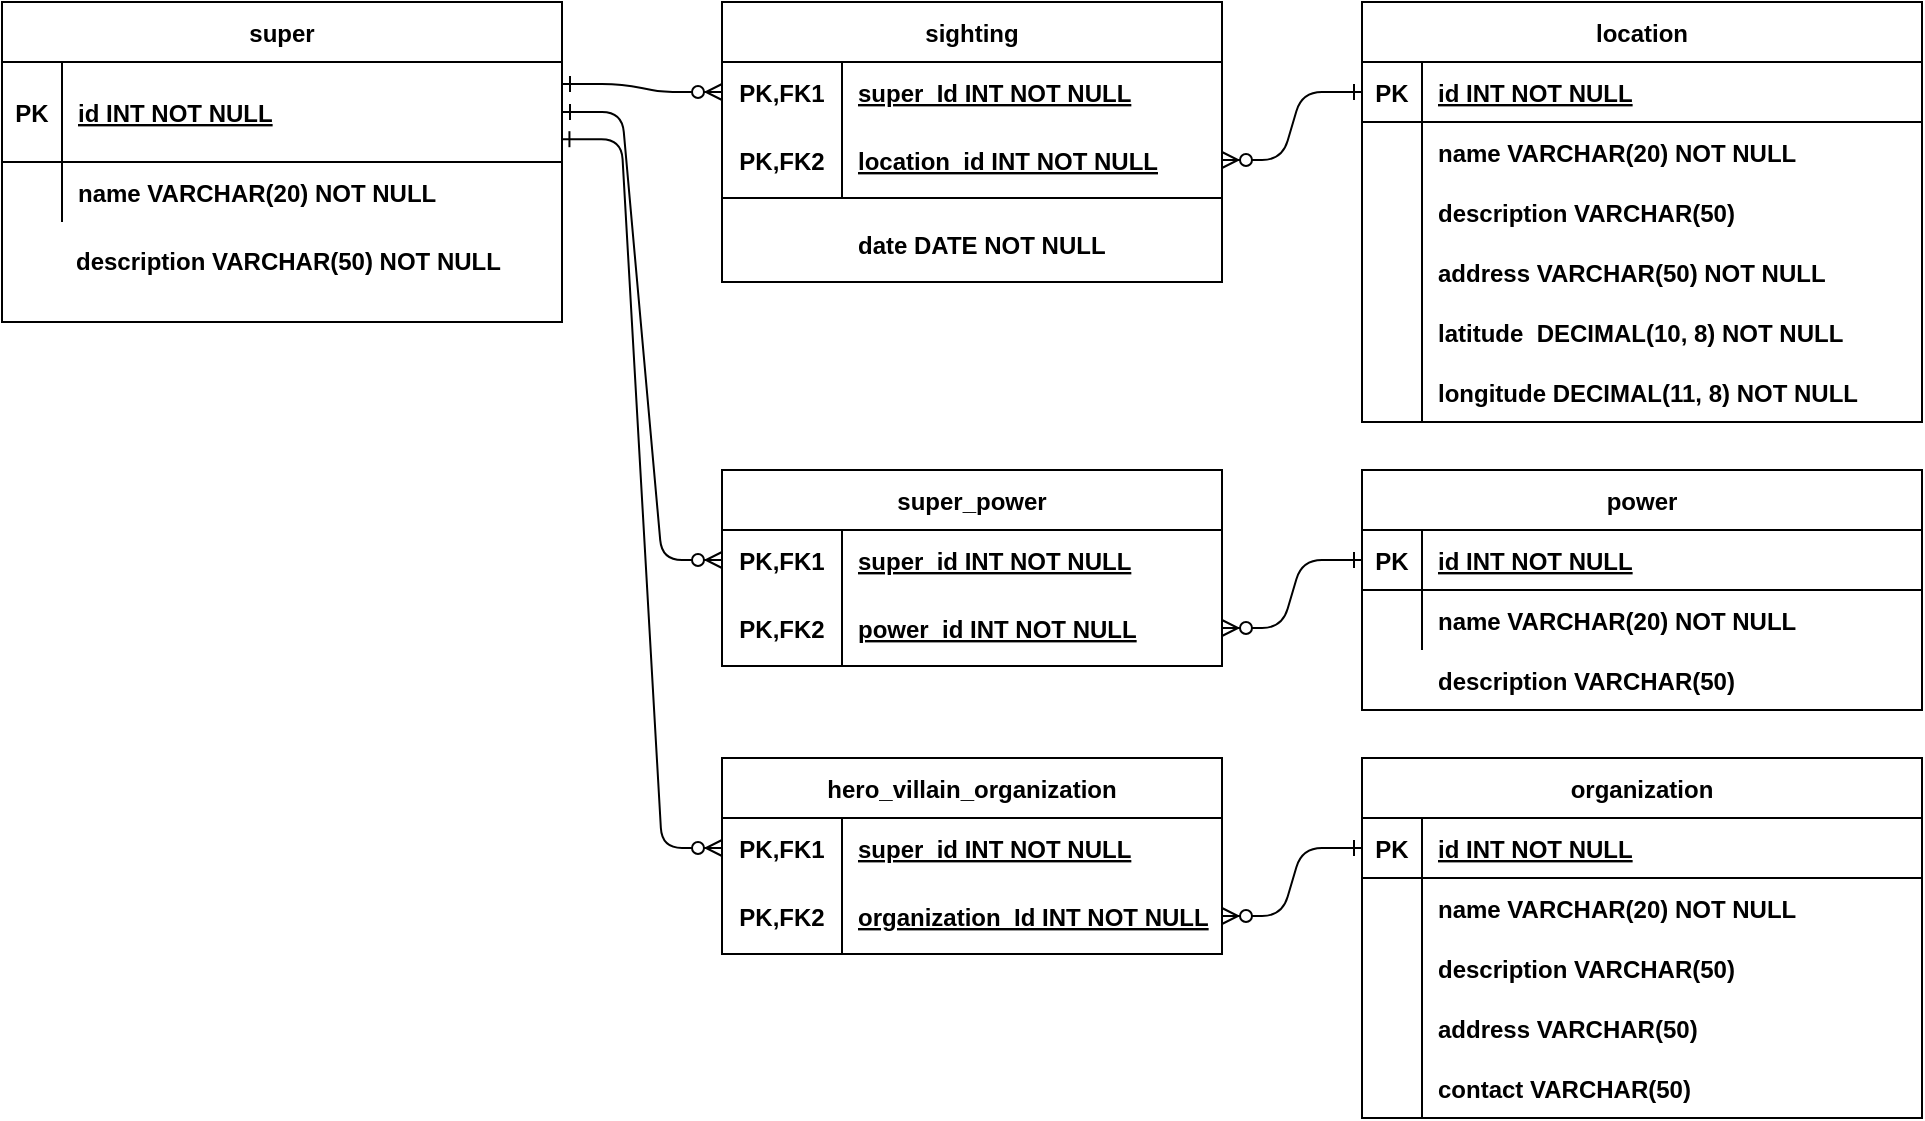 <mxfile version="14.1.8" type="device"><diagram id="R2lEEEUBdFMjLlhIrx00" name="Page-1"><mxGraphModel dx="1422" dy="794" grid="1" gridSize="10" guides="1" tooltips="1" connect="1" arrows="1" fold="1" page="1" pageScale="1" pageWidth="850" pageHeight="1100" math="0" shadow="0" extFonts="Permanent Marker^https://fonts.googleapis.com/css?family=Permanent+Marker"><root><mxCell id="0"/><mxCell id="1" parent="0"/><mxCell id="R4He-SMQljCoHAdnHhDQ-23" value="" style="edgeStyle=entityRelationEdgeStyle;endArrow=ERzeroToMany;startArrow=ERone;endFill=1;startFill=0;entryX=1;entryY=0.5;entryDx=0;entryDy=0;exitX=0;exitY=0.5;exitDx=0;exitDy=0;" parent="1" source="R4He-SMQljCoHAdnHhDQ-25" target="R4He-SMQljCoHAdnHhDQ-60" edge="1"><mxGeometry width="100" height="100" relative="1" as="geometry"><mxPoint x="840" y="577" as="sourcePoint"/><mxPoint x="180" y="423" as="targetPoint"/></mxGeometry></mxCell><mxCell id="R4He-SMQljCoHAdnHhDQ-24" value="organization" style="shape=table;startSize=30;container=1;collapsible=1;childLayout=tableLayout;fixedRows=1;rowLines=0;fontStyle=1;align=center;resizeLast=1;" parent="1" vertex="1"><mxGeometry x="840" y="498" width="280" height="180" as="geometry"/></mxCell><mxCell id="R4He-SMQljCoHAdnHhDQ-25" value="" style="shape=partialRectangle;collapsible=0;dropTarget=0;pointerEvents=0;fillColor=none;points=[[0,0.5],[1,0.5]];portConstraint=eastwest;top=0;left=0;right=0;bottom=1;" parent="R4He-SMQljCoHAdnHhDQ-24" vertex="1"><mxGeometry y="30" width="280" height="30" as="geometry"/></mxCell><mxCell id="R4He-SMQljCoHAdnHhDQ-26" value="PK" style="shape=partialRectangle;overflow=hidden;connectable=0;fillColor=none;top=0;left=0;bottom=0;right=0;fontStyle=1;" parent="R4He-SMQljCoHAdnHhDQ-25" vertex="1"><mxGeometry width="30" height="30" as="geometry"/></mxCell><mxCell id="R4He-SMQljCoHAdnHhDQ-27" value="id INT NOT NULL" style="shape=partialRectangle;overflow=hidden;connectable=0;fillColor=none;top=0;left=0;bottom=0;right=0;align=left;spacingLeft=6;fontStyle=5;" parent="R4He-SMQljCoHAdnHhDQ-25" vertex="1"><mxGeometry x="30" width="250" height="30" as="geometry"/></mxCell><mxCell id="R4He-SMQljCoHAdnHhDQ-28" value="" style="shape=partialRectangle;collapsible=0;dropTarget=0;pointerEvents=0;fillColor=none;points=[[0,0.5],[1,0.5]];portConstraint=eastwest;top=0;left=0;right=0;bottom=0;" parent="R4He-SMQljCoHAdnHhDQ-24" vertex="1"><mxGeometry y="60" width="280" height="30" as="geometry"/></mxCell><mxCell id="R4He-SMQljCoHAdnHhDQ-29" value="" style="shape=partialRectangle;overflow=hidden;connectable=0;fillColor=none;top=0;left=0;bottom=0;right=0;" parent="R4He-SMQljCoHAdnHhDQ-28" vertex="1"><mxGeometry width="30" height="30" as="geometry"/></mxCell><mxCell id="R4He-SMQljCoHAdnHhDQ-30" value="name VARCHAR(20) NOT NULL" style="shape=partialRectangle;overflow=hidden;connectable=0;fillColor=none;top=0;left=0;bottom=0;right=0;align=left;spacingLeft=6;fontStyle=1" parent="R4He-SMQljCoHAdnHhDQ-28" vertex="1"><mxGeometry x="30" width="250" height="30" as="geometry"/></mxCell><mxCell id="R4He-SMQljCoHAdnHhDQ-31" value="" style="shape=partialRectangle;collapsible=0;dropTarget=0;pointerEvents=0;fillColor=none;points=[[0,0.5],[1,0.5]];portConstraint=eastwest;top=0;left=0;right=0;bottom=0;" parent="R4He-SMQljCoHAdnHhDQ-24" vertex="1"><mxGeometry y="90" width="280" height="30" as="geometry"/></mxCell><mxCell id="R4He-SMQljCoHAdnHhDQ-32" value="" style="shape=partialRectangle;overflow=hidden;connectable=0;fillColor=none;top=0;left=0;bottom=0;right=0;" parent="R4He-SMQljCoHAdnHhDQ-31" vertex="1"><mxGeometry width="30" height="30" as="geometry"/></mxCell><mxCell id="R4He-SMQljCoHAdnHhDQ-33" value="description VARCHAR(50)" style="shape=partialRectangle;overflow=hidden;connectable=0;fillColor=none;top=0;left=0;bottom=0;right=0;align=left;spacingLeft=6;fontStyle=1" parent="R4He-SMQljCoHAdnHhDQ-31" vertex="1"><mxGeometry x="30" width="250" height="30" as="geometry"/></mxCell><mxCell id="R4He-SMQljCoHAdnHhDQ-34" value="" style="shape=partialRectangle;collapsible=0;dropTarget=0;pointerEvents=0;fillColor=none;points=[[0,0.5],[1,0.5]];portConstraint=eastwest;top=0;left=0;right=0;bottom=0;" parent="R4He-SMQljCoHAdnHhDQ-24" vertex="1"><mxGeometry y="120" width="280" height="30" as="geometry"/></mxCell><mxCell id="R4He-SMQljCoHAdnHhDQ-35" value="" style="shape=partialRectangle;overflow=hidden;connectable=0;fillColor=none;top=0;left=0;bottom=0;right=0;" parent="R4He-SMQljCoHAdnHhDQ-34" vertex="1"><mxGeometry width="30" height="30" as="geometry"/></mxCell><mxCell id="R4He-SMQljCoHAdnHhDQ-36" value="address VARCHAR(50)" style="shape=partialRectangle;overflow=hidden;connectable=0;fillColor=none;top=0;left=0;bottom=0;right=0;align=left;spacingLeft=6;fontStyle=1" parent="R4He-SMQljCoHAdnHhDQ-34" vertex="1"><mxGeometry x="30" width="250" height="30" as="geometry"/></mxCell><mxCell id="R4He-SMQljCoHAdnHhDQ-37" value="" style="shape=partialRectangle;collapsible=0;dropTarget=0;pointerEvents=0;fillColor=none;points=[[0,0.5],[1,0.5]];portConstraint=eastwest;top=0;left=0;right=0;bottom=0;" parent="R4He-SMQljCoHAdnHhDQ-24" vertex="1"><mxGeometry y="150" width="280" height="30" as="geometry"/></mxCell><mxCell id="R4He-SMQljCoHAdnHhDQ-38" value="" style="shape=partialRectangle;overflow=hidden;connectable=0;fillColor=none;top=0;left=0;bottom=0;right=0;" parent="R4He-SMQljCoHAdnHhDQ-37" vertex="1"><mxGeometry width="30" height="30" as="geometry"/></mxCell><mxCell id="R4He-SMQljCoHAdnHhDQ-39" value="contact VARCHAR(50)" style="shape=partialRectangle;overflow=hidden;connectable=0;fillColor=none;top=0;left=0;bottom=0;right=0;align=left;spacingLeft=6;fontStyle=1" parent="R4He-SMQljCoHAdnHhDQ-37" vertex="1"><mxGeometry x="30" width="250" height="30" as="geometry"/></mxCell><mxCell id="R4He-SMQljCoHAdnHhDQ-40" value="power" style="shape=table;startSize=30;container=1;collapsible=1;childLayout=tableLayout;fixedRows=1;rowLines=0;fontStyle=1;align=center;resizeLast=1;" parent="1" vertex="1"><mxGeometry x="840" y="354" width="280" height="120" as="geometry"/></mxCell><mxCell id="R4He-SMQljCoHAdnHhDQ-41" value="" style="shape=partialRectangle;collapsible=0;dropTarget=0;pointerEvents=0;fillColor=none;points=[[0,0.5],[1,0.5]];portConstraint=eastwest;top=0;left=0;right=0;bottom=1;" parent="R4He-SMQljCoHAdnHhDQ-40" vertex="1"><mxGeometry y="30" width="280" height="30" as="geometry"/></mxCell><mxCell id="R4He-SMQljCoHAdnHhDQ-42" value="PK" style="shape=partialRectangle;overflow=hidden;connectable=0;fillColor=none;top=0;left=0;bottom=0;right=0;fontStyle=1;" parent="R4He-SMQljCoHAdnHhDQ-41" vertex="1"><mxGeometry width="30" height="30" as="geometry"/></mxCell><mxCell id="R4He-SMQljCoHAdnHhDQ-43" value="id INT NOT NULL " style="shape=partialRectangle;overflow=hidden;connectable=0;fillColor=none;top=0;left=0;bottom=0;right=0;align=left;spacingLeft=6;fontStyle=5;" parent="R4He-SMQljCoHAdnHhDQ-41" vertex="1"><mxGeometry x="30" width="250" height="30" as="geometry"/></mxCell><mxCell id="R4He-SMQljCoHAdnHhDQ-44" value="" style="shape=partialRectangle;collapsible=0;dropTarget=0;pointerEvents=0;fillColor=none;points=[[0,0.5],[1,0.5]];portConstraint=eastwest;top=0;left=0;right=0;bottom=0;" parent="R4He-SMQljCoHAdnHhDQ-40" vertex="1"><mxGeometry y="60" width="280" height="30" as="geometry"/></mxCell><mxCell id="R4He-SMQljCoHAdnHhDQ-45" value="" style="shape=partialRectangle;overflow=hidden;connectable=0;fillColor=none;top=0;left=0;bottom=0;right=0;" parent="R4He-SMQljCoHAdnHhDQ-44" vertex="1"><mxGeometry width="30" height="30" as="geometry"/></mxCell><mxCell id="R4He-SMQljCoHAdnHhDQ-46" value="name VARCHAR(20) NOT NULL" style="shape=partialRectangle;overflow=hidden;connectable=0;fillColor=none;top=0;left=0;bottom=0;right=0;align=left;spacingLeft=6;fontStyle=1" parent="R4He-SMQljCoHAdnHhDQ-44" vertex="1"><mxGeometry x="30" width="250" height="30" as="geometry"/></mxCell><mxCell id="R4He-SMQljCoHAdnHhDQ-47" value="super" style="shape=table;startSize=30;container=1;collapsible=1;childLayout=tableLayout;fixedRows=1;rowLines=0;fontStyle=1;align=center;resizeLast=1;" parent="1" vertex="1"><mxGeometry x="160" y="120" width="280" height="160" as="geometry"/></mxCell><mxCell id="R4He-SMQljCoHAdnHhDQ-48" value="" style="shape=partialRectangle;collapsible=0;dropTarget=0;pointerEvents=0;fillColor=none;points=[[0,0.5],[1,0.5]];portConstraint=eastwest;top=0;left=0;right=0;bottom=1;" parent="R4He-SMQljCoHAdnHhDQ-47" vertex="1"><mxGeometry y="30" width="280" height="50" as="geometry"/></mxCell><mxCell id="R4He-SMQljCoHAdnHhDQ-49" value="PK" style="shape=partialRectangle;overflow=hidden;connectable=0;fillColor=none;top=0;left=0;bottom=0;right=0;fontStyle=1;" parent="R4He-SMQljCoHAdnHhDQ-48" vertex="1"><mxGeometry width="30" height="50" as="geometry"/></mxCell><mxCell id="R4He-SMQljCoHAdnHhDQ-50" value="id INT NOT NULL " style="shape=partialRectangle;overflow=hidden;connectable=0;fillColor=none;top=0;left=0;bottom=0;right=0;align=left;spacingLeft=6;fontStyle=5;" parent="R4He-SMQljCoHAdnHhDQ-48" vertex="1"><mxGeometry x="30" width="250" height="50" as="geometry"/></mxCell><mxCell id="R4He-SMQljCoHAdnHhDQ-51" value="" style="shape=partialRectangle;collapsible=0;dropTarget=0;pointerEvents=0;fillColor=none;points=[[0,0.5],[1,0.5]];portConstraint=eastwest;top=0;left=0;right=0;bottom=0;" parent="R4He-SMQljCoHAdnHhDQ-47" vertex="1"><mxGeometry y="80" width="280" height="30" as="geometry"/></mxCell><mxCell id="R4He-SMQljCoHAdnHhDQ-52" value="" style="shape=partialRectangle;overflow=hidden;connectable=0;fillColor=none;top=0;left=0;bottom=0;right=0;" parent="R4He-SMQljCoHAdnHhDQ-51" vertex="1"><mxGeometry width="30" height="30" as="geometry"/></mxCell><mxCell id="R4He-SMQljCoHAdnHhDQ-53" value="name VARCHAR(20) NOT NULL" style="shape=partialRectangle;overflow=hidden;connectable=0;fillColor=none;top=0;left=0;bottom=0;right=0;align=left;spacingLeft=6;fontStyle=1" parent="R4He-SMQljCoHAdnHhDQ-51" vertex="1"><mxGeometry x="30" width="250" height="30" as="geometry"/></mxCell><mxCell id="R4He-SMQljCoHAdnHhDQ-54" value="description VARCHAR(50) " style="shape=partialRectangle;overflow=hidden;connectable=0;fillColor=none;top=0;left=0;bottom=0;right=0;align=left;spacingLeft=6;fontStyle=1" parent="1" vertex="1"><mxGeometry x="870" y="444" width="220" height="30" as="geometry"/></mxCell><mxCell id="R4He-SMQljCoHAdnHhDQ-55" value="description VARCHAR(50) NOT NULL" style="shape=partialRectangle;overflow=hidden;connectable=0;fillColor=none;top=0;left=0;bottom=0;right=0;align=left;spacingLeft=6;fontStyle=1" parent="1" vertex="1"><mxGeometry x="189" y="234" width="230" height="30" as="geometry"/></mxCell><mxCell id="R4He-SMQljCoHAdnHhDQ-56" value="hero_villain_organization" style="shape=table;startSize=30;container=1;collapsible=1;childLayout=tableLayout;fixedRows=1;rowLines=0;fontStyle=1;align=center;resizeLast=1;" parent="1" vertex="1"><mxGeometry x="520" y="498" width="250" height="98" as="geometry"/></mxCell><mxCell id="R4He-SMQljCoHAdnHhDQ-57" value="" style="shape=partialRectangle;collapsible=0;dropTarget=0;pointerEvents=0;fillColor=none;top=0;left=0;bottom=0;right=0;points=[[0,0.5],[1,0.5]];portConstraint=eastwest;" parent="R4He-SMQljCoHAdnHhDQ-56" vertex="1"><mxGeometry y="30" width="250" height="30" as="geometry"/></mxCell><mxCell id="R4He-SMQljCoHAdnHhDQ-58" value="PK,FK1" style="shape=partialRectangle;connectable=0;fillColor=none;top=0;left=0;bottom=0;right=0;fontStyle=1;overflow=hidden;" parent="R4He-SMQljCoHAdnHhDQ-57" vertex="1"><mxGeometry width="60" height="30" as="geometry"/></mxCell><mxCell id="R4He-SMQljCoHAdnHhDQ-59" value="super_id INT NOT NULL" style="shape=partialRectangle;connectable=0;fillColor=none;top=0;left=0;bottom=0;right=0;align=left;spacingLeft=6;fontStyle=5;overflow=hidden;" parent="R4He-SMQljCoHAdnHhDQ-57" vertex="1"><mxGeometry x="60" width="190" height="30" as="geometry"/></mxCell><mxCell id="R4He-SMQljCoHAdnHhDQ-60" value="" style="shape=partialRectangle;collapsible=0;dropTarget=0;pointerEvents=0;fillColor=none;top=0;left=0;bottom=1;right=0;points=[[0,0.5],[1,0.5]];portConstraint=eastwest;" parent="R4He-SMQljCoHAdnHhDQ-56" vertex="1"><mxGeometry y="60" width="250" height="38" as="geometry"/></mxCell><mxCell id="R4He-SMQljCoHAdnHhDQ-61" value="PK,FK2" style="shape=partialRectangle;connectable=0;fillColor=none;top=0;left=0;bottom=0;right=0;fontStyle=1;overflow=hidden;" parent="R4He-SMQljCoHAdnHhDQ-60" vertex="1"><mxGeometry width="60" height="38" as="geometry"/></mxCell><mxCell id="R4He-SMQljCoHAdnHhDQ-62" value="organization_Id INT NOT NULL" style="shape=partialRectangle;connectable=0;fillColor=none;top=0;left=0;bottom=0;right=0;align=left;spacingLeft=6;fontStyle=5;overflow=hidden;" parent="R4He-SMQljCoHAdnHhDQ-60" vertex="1"><mxGeometry x="60" width="190" height="38" as="geometry"/></mxCell><mxCell id="R4He-SMQljCoHAdnHhDQ-63" value="" style="edgeStyle=entityRelationEdgeStyle;endArrow=ERzeroToMany;startArrow=ERone;endFill=1;startFill=0;entryX=0;entryY=0.5;entryDx=0;entryDy=0;exitX=0.999;exitY=0.772;exitDx=0;exitDy=0;exitPerimeter=0;" parent="1" target="R4He-SMQljCoHAdnHhDQ-57" edge="1"><mxGeometry width="100" height="100" relative="1" as="geometry"><mxPoint x="439.72" y="188.6" as="sourcePoint"/><mxPoint x="430" y="633.5" as="targetPoint"/></mxGeometry></mxCell><mxCell id="R4He-SMQljCoHAdnHhDQ-64" value="" style="edgeStyle=entityRelationEdgeStyle;endArrow=ERzeroToMany;startArrow=ERone;endFill=1;startFill=0;entryX=1;entryY=0.5;entryDx=0;entryDy=0;exitX=0;exitY=0.5;exitDx=0;exitDy=0;" parent="1" source="R4He-SMQljCoHAdnHhDQ-41" target="R4He-SMQljCoHAdnHhDQ-69" edge="1"><mxGeometry width="100" height="100" relative="1" as="geometry"><mxPoint x="810" y="474" as="sourcePoint"/><mxPoint x="540" y="329" as="targetPoint"/></mxGeometry></mxCell><mxCell id="R4He-SMQljCoHAdnHhDQ-65" value="super_power" style="shape=table;startSize=30;container=1;collapsible=1;childLayout=tableLayout;fixedRows=1;rowLines=0;fontStyle=1;align=center;resizeLast=1;" parent="1" vertex="1"><mxGeometry x="520" y="354" width="250" height="98" as="geometry"/></mxCell><mxCell id="R4He-SMQljCoHAdnHhDQ-66" value="" style="shape=partialRectangle;collapsible=0;dropTarget=0;pointerEvents=0;fillColor=none;top=0;left=0;bottom=0;right=0;points=[[0,0.5],[1,0.5]];portConstraint=eastwest;" parent="R4He-SMQljCoHAdnHhDQ-65" vertex="1"><mxGeometry y="30" width="250" height="30" as="geometry"/></mxCell><mxCell id="R4He-SMQljCoHAdnHhDQ-67" value="PK,FK1" style="shape=partialRectangle;connectable=0;fillColor=none;top=0;left=0;bottom=0;right=0;fontStyle=1;overflow=hidden;" parent="R4He-SMQljCoHAdnHhDQ-66" vertex="1"><mxGeometry width="60" height="30" as="geometry"/></mxCell><mxCell id="R4He-SMQljCoHAdnHhDQ-68" value="super_id INT NOT NULL" style="shape=partialRectangle;connectable=0;fillColor=none;top=0;left=0;bottom=0;right=0;align=left;spacingLeft=6;fontStyle=5;overflow=hidden;" parent="R4He-SMQljCoHAdnHhDQ-66" vertex="1"><mxGeometry x="60" width="190" height="30" as="geometry"/></mxCell><mxCell id="R4He-SMQljCoHAdnHhDQ-69" value="" style="shape=partialRectangle;collapsible=0;dropTarget=0;pointerEvents=0;fillColor=none;top=0;left=0;bottom=1;right=0;points=[[0,0.5],[1,0.5]];portConstraint=eastwest;" parent="R4He-SMQljCoHAdnHhDQ-65" vertex="1"><mxGeometry y="60" width="250" height="38" as="geometry"/></mxCell><mxCell id="R4He-SMQljCoHAdnHhDQ-70" value="PK,FK2" style="shape=partialRectangle;connectable=0;fillColor=none;top=0;left=0;bottom=0;right=0;fontStyle=1;overflow=hidden;" parent="R4He-SMQljCoHAdnHhDQ-69" vertex="1"><mxGeometry width="60" height="38" as="geometry"/></mxCell><mxCell id="R4He-SMQljCoHAdnHhDQ-71" value="power_id INT NOT NULL" style="shape=partialRectangle;connectable=0;fillColor=none;top=0;left=0;bottom=0;right=0;align=left;spacingLeft=6;fontStyle=5;overflow=hidden;" parent="R4He-SMQljCoHAdnHhDQ-69" vertex="1"><mxGeometry x="60" width="190" height="38" as="geometry"/></mxCell><mxCell id="R4He-SMQljCoHAdnHhDQ-72" value="" style="edgeStyle=entityRelationEdgeStyle;endArrow=ERzeroToMany;startArrow=ERone;endFill=1;startFill=0;entryX=0;entryY=0.5;entryDx=0;entryDy=0;exitX=1;exitY=0.5;exitDx=0;exitDy=0;" parent="1" target="R4He-SMQljCoHAdnHhDQ-66" edge="1"><mxGeometry width="100" height="100" relative="1" as="geometry"><mxPoint x="440" y="175" as="sourcePoint"/><mxPoint x="530" y="175" as="targetPoint"/></mxGeometry></mxCell><mxCell id="R4He-SMQljCoHAdnHhDQ-74" value="sighting" style="shape=table;startSize=30;container=1;collapsible=1;childLayout=tableLayout;fixedRows=1;rowLines=0;fontStyle=1;align=center;resizeLast=1;" parent="1" vertex="1"><mxGeometry x="520" y="120" width="250" height="140" as="geometry"/></mxCell><mxCell id="R4He-SMQljCoHAdnHhDQ-75" value="" style="shape=partialRectangle;collapsible=0;dropTarget=0;pointerEvents=0;fillColor=none;top=0;left=0;bottom=0;right=0;points=[[0,0.5],[1,0.5]];portConstraint=eastwest;" parent="R4He-SMQljCoHAdnHhDQ-74" vertex="1"><mxGeometry y="30" width="250" height="30" as="geometry"/></mxCell><mxCell id="R4He-SMQljCoHAdnHhDQ-76" value="PK,FK1" style="shape=partialRectangle;connectable=0;fillColor=none;top=0;left=0;bottom=0;right=0;fontStyle=1;overflow=hidden;" parent="R4He-SMQljCoHAdnHhDQ-75" vertex="1"><mxGeometry width="60" height="30" as="geometry"/></mxCell><mxCell id="R4He-SMQljCoHAdnHhDQ-77" value="super_Id INT NOT NULL" style="shape=partialRectangle;connectable=0;fillColor=none;top=0;left=0;bottom=0;right=0;align=left;spacingLeft=6;fontStyle=5;overflow=hidden;" parent="R4He-SMQljCoHAdnHhDQ-75" vertex="1"><mxGeometry x="60" width="190" height="30" as="geometry"/></mxCell><mxCell id="R4He-SMQljCoHAdnHhDQ-78" value="" style="shape=partialRectangle;collapsible=0;dropTarget=0;pointerEvents=0;fillColor=none;top=0;left=0;bottom=1;right=0;points=[[0,0.5],[1,0.5]];portConstraint=eastwest;" parent="R4He-SMQljCoHAdnHhDQ-74" vertex="1"><mxGeometry y="60" width="250" height="38" as="geometry"/></mxCell><mxCell id="R4He-SMQljCoHAdnHhDQ-79" value="PK,FK2" style="shape=partialRectangle;connectable=0;fillColor=none;top=0;left=0;bottom=0;right=0;fontStyle=1;overflow=hidden;" parent="R4He-SMQljCoHAdnHhDQ-78" vertex="1"><mxGeometry width="60" height="38" as="geometry"/></mxCell><mxCell id="R4He-SMQljCoHAdnHhDQ-80" value="location_id INT NOT NULL" style="shape=partialRectangle;connectable=0;fillColor=none;top=0;left=0;bottom=0;right=0;align=left;spacingLeft=6;fontStyle=5;overflow=hidden;" parent="R4He-SMQljCoHAdnHhDQ-78" vertex="1"><mxGeometry x="60" width="190" height="38" as="geometry"/></mxCell><mxCell id="R4He-SMQljCoHAdnHhDQ-81" value="" style="edgeStyle=entityRelationEdgeStyle;endArrow=ERzeroToMany;startArrow=ERone;endFill=1;startFill=0;entryX=0;entryY=0.5;entryDx=0;entryDy=0;exitX=1;exitY=0.22;exitDx=0;exitDy=0;exitPerimeter=0;" parent="1" target="R4He-SMQljCoHAdnHhDQ-75" edge="1"><mxGeometry width="100" height="100" relative="1" as="geometry"><mxPoint x="440" y="161" as="sourcePoint"/><mxPoint x="530" y="330" as="targetPoint"/></mxGeometry></mxCell><mxCell id="R4He-SMQljCoHAdnHhDQ-90" value="location" style="shape=table;startSize=30;container=1;collapsible=1;childLayout=tableLayout;fixedRows=1;rowLines=0;fontStyle=1;align=center;resizeLast=1;" parent="1" vertex="1"><mxGeometry x="840" y="120" width="280" height="210" as="geometry"/></mxCell><mxCell id="R4He-SMQljCoHAdnHhDQ-91" value="" style="shape=partialRectangle;collapsible=0;dropTarget=0;pointerEvents=0;fillColor=none;points=[[0,0.5],[1,0.5]];portConstraint=eastwest;top=0;left=0;right=0;bottom=1;" parent="R4He-SMQljCoHAdnHhDQ-90" vertex="1"><mxGeometry y="30" width="280" height="30" as="geometry"/></mxCell><mxCell id="R4He-SMQljCoHAdnHhDQ-92" value="PK" style="shape=partialRectangle;overflow=hidden;connectable=0;fillColor=none;top=0;left=0;bottom=0;right=0;fontStyle=1;" parent="R4He-SMQljCoHAdnHhDQ-91" vertex="1"><mxGeometry width="30" height="30" as="geometry"/></mxCell><mxCell id="R4He-SMQljCoHAdnHhDQ-93" value="id INT NOT NULL" style="shape=partialRectangle;overflow=hidden;connectable=0;fillColor=none;top=0;left=0;bottom=0;right=0;align=left;spacingLeft=6;fontStyle=5;" parent="R4He-SMQljCoHAdnHhDQ-91" vertex="1"><mxGeometry x="30" width="250" height="30" as="geometry"/></mxCell><mxCell id="R4He-SMQljCoHAdnHhDQ-94" value="" style="shape=partialRectangle;collapsible=0;dropTarget=0;pointerEvents=0;fillColor=none;points=[[0,0.5],[1,0.5]];portConstraint=eastwest;top=0;left=0;right=0;bottom=0;" parent="R4He-SMQljCoHAdnHhDQ-90" vertex="1"><mxGeometry y="60" width="280" height="30" as="geometry"/></mxCell><mxCell id="R4He-SMQljCoHAdnHhDQ-95" value="" style="shape=partialRectangle;overflow=hidden;connectable=0;fillColor=none;top=0;left=0;bottom=0;right=0;" parent="R4He-SMQljCoHAdnHhDQ-94" vertex="1"><mxGeometry width="30" height="30" as="geometry"/></mxCell><mxCell id="R4He-SMQljCoHAdnHhDQ-96" value="name VARCHAR(20) NOT NULL" style="shape=partialRectangle;overflow=hidden;connectable=0;fillColor=none;top=0;left=0;bottom=0;right=0;align=left;spacingLeft=6;fontStyle=1" parent="R4He-SMQljCoHAdnHhDQ-94" vertex="1"><mxGeometry x="30" width="250" height="30" as="geometry"/></mxCell><mxCell id="R4He-SMQljCoHAdnHhDQ-97" value="" style="shape=partialRectangle;collapsible=0;dropTarget=0;pointerEvents=0;fillColor=none;points=[[0,0.5],[1,0.5]];portConstraint=eastwest;top=0;left=0;right=0;bottom=0;" parent="R4He-SMQljCoHAdnHhDQ-90" vertex="1"><mxGeometry y="90" width="280" height="30" as="geometry"/></mxCell><mxCell id="R4He-SMQljCoHAdnHhDQ-98" value="" style="shape=partialRectangle;overflow=hidden;connectable=0;fillColor=none;top=0;left=0;bottom=0;right=0;" parent="R4He-SMQljCoHAdnHhDQ-97" vertex="1"><mxGeometry width="30" height="30" as="geometry"/></mxCell><mxCell id="R4He-SMQljCoHAdnHhDQ-99" value="description VARCHAR(50)" style="shape=partialRectangle;overflow=hidden;connectable=0;fillColor=none;top=0;left=0;bottom=0;right=0;align=left;spacingLeft=6;fontStyle=1" parent="R4He-SMQljCoHAdnHhDQ-97" vertex="1"><mxGeometry x="30" width="250" height="30" as="geometry"/></mxCell><mxCell id="R4He-SMQljCoHAdnHhDQ-100" value="" style="shape=partialRectangle;collapsible=0;dropTarget=0;pointerEvents=0;fillColor=none;points=[[0,0.5],[1,0.5]];portConstraint=eastwest;top=0;left=0;right=0;bottom=0;" parent="R4He-SMQljCoHAdnHhDQ-90" vertex="1"><mxGeometry y="120" width="280" height="30" as="geometry"/></mxCell><mxCell id="R4He-SMQljCoHAdnHhDQ-101" value="" style="shape=partialRectangle;overflow=hidden;connectable=0;fillColor=none;top=0;left=0;bottom=0;right=0;" parent="R4He-SMQljCoHAdnHhDQ-100" vertex="1"><mxGeometry width="30" height="30" as="geometry"/></mxCell><mxCell id="R4He-SMQljCoHAdnHhDQ-102" value="address VARCHAR(50) NOT NULL" style="shape=partialRectangle;overflow=hidden;connectable=0;fillColor=none;top=0;left=0;bottom=0;right=0;align=left;spacingLeft=6;fontStyle=1" parent="R4He-SMQljCoHAdnHhDQ-100" vertex="1"><mxGeometry x="30" width="250" height="30" as="geometry"/></mxCell><mxCell id="R4He-SMQljCoHAdnHhDQ-103" value="" style="shape=partialRectangle;collapsible=0;dropTarget=0;pointerEvents=0;fillColor=none;points=[[0,0.5],[1,0.5]];portConstraint=eastwest;top=0;left=0;right=0;bottom=0;" parent="R4He-SMQljCoHAdnHhDQ-90" vertex="1"><mxGeometry y="150" width="280" height="30" as="geometry"/></mxCell><mxCell id="R4He-SMQljCoHAdnHhDQ-104" value="" style="shape=partialRectangle;overflow=hidden;connectable=0;fillColor=none;top=0;left=0;bottom=0;right=0;" parent="R4He-SMQljCoHAdnHhDQ-103" vertex="1"><mxGeometry width="30" height="30" as="geometry"/></mxCell><mxCell id="R4He-SMQljCoHAdnHhDQ-105" value="latitude  DECIMAL(10, 8) NOT NULL" style="shape=partialRectangle;overflow=hidden;connectable=0;fillColor=none;top=0;left=0;bottom=0;right=0;align=left;spacingLeft=6;fontStyle=1" parent="R4He-SMQljCoHAdnHhDQ-103" vertex="1"><mxGeometry x="30" width="250" height="30" as="geometry"/></mxCell><mxCell id="R4He-SMQljCoHAdnHhDQ-106" value="" style="shape=partialRectangle;collapsible=0;dropTarget=0;pointerEvents=0;fillColor=none;points=[[0,0.5],[1,0.5]];portConstraint=eastwest;top=0;left=0;right=0;bottom=0;" parent="R4He-SMQljCoHAdnHhDQ-90" vertex="1"><mxGeometry y="180" width="280" height="30" as="geometry"/></mxCell><mxCell id="R4He-SMQljCoHAdnHhDQ-107" value="" style="shape=partialRectangle;overflow=hidden;connectable=0;fillColor=none;top=0;left=0;bottom=0;right=0;" parent="R4He-SMQljCoHAdnHhDQ-106" vertex="1"><mxGeometry width="30" height="30" as="geometry"/></mxCell><mxCell id="R4He-SMQljCoHAdnHhDQ-108" value="longitude DECIMAL(11, 8) NOT NULL " style="shape=partialRectangle;overflow=hidden;connectable=0;fillColor=none;top=0;left=0;bottom=0;right=0;align=left;spacingLeft=6;fontStyle=1" parent="R4He-SMQljCoHAdnHhDQ-106" vertex="1"><mxGeometry x="30" width="250" height="30" as="geometry"/></mxCell><mxCell id="R4He-SMQljCoHAdnHhDQ-113" value="" style="edgeStyle=entityRelationEdgeStyle;endArrow=ERzeroToMany;startArrow=ERone;endFill=1;startFill=0;exitX=0;exitY=0.5;exitDx=0;exitDy=0;" parent="1" source="R4He-SMQljCoHAdnHhDQ-91" target="R4He-SMQljCoHAdnHhDQ-78" edge="1"><mxGeometry width="100" height="100" relative="1" as="geometry"><mxPoint x="850" y="175" as="sourcePoint"/><mxPoint x="770" y="275" as="targetPoint"/></mxGeometry></mxCell><mxCell id="R4He-SMQljCoHAdnHhDQ-133" value="date DATE NOT NULL" style="shape=partialRectangle;connectable=0;fillColor=none;top=0;left=0;bottom=0;right=0;align=left;spacingLeft=6;fontStyle=1;overflow=hidden;" parent="1" vertex="1"><mxGeometry x="580" y="220" width="190" height="42" as="geometry"/></mxCell></root></mxGraphModel></diagram></mxfile>